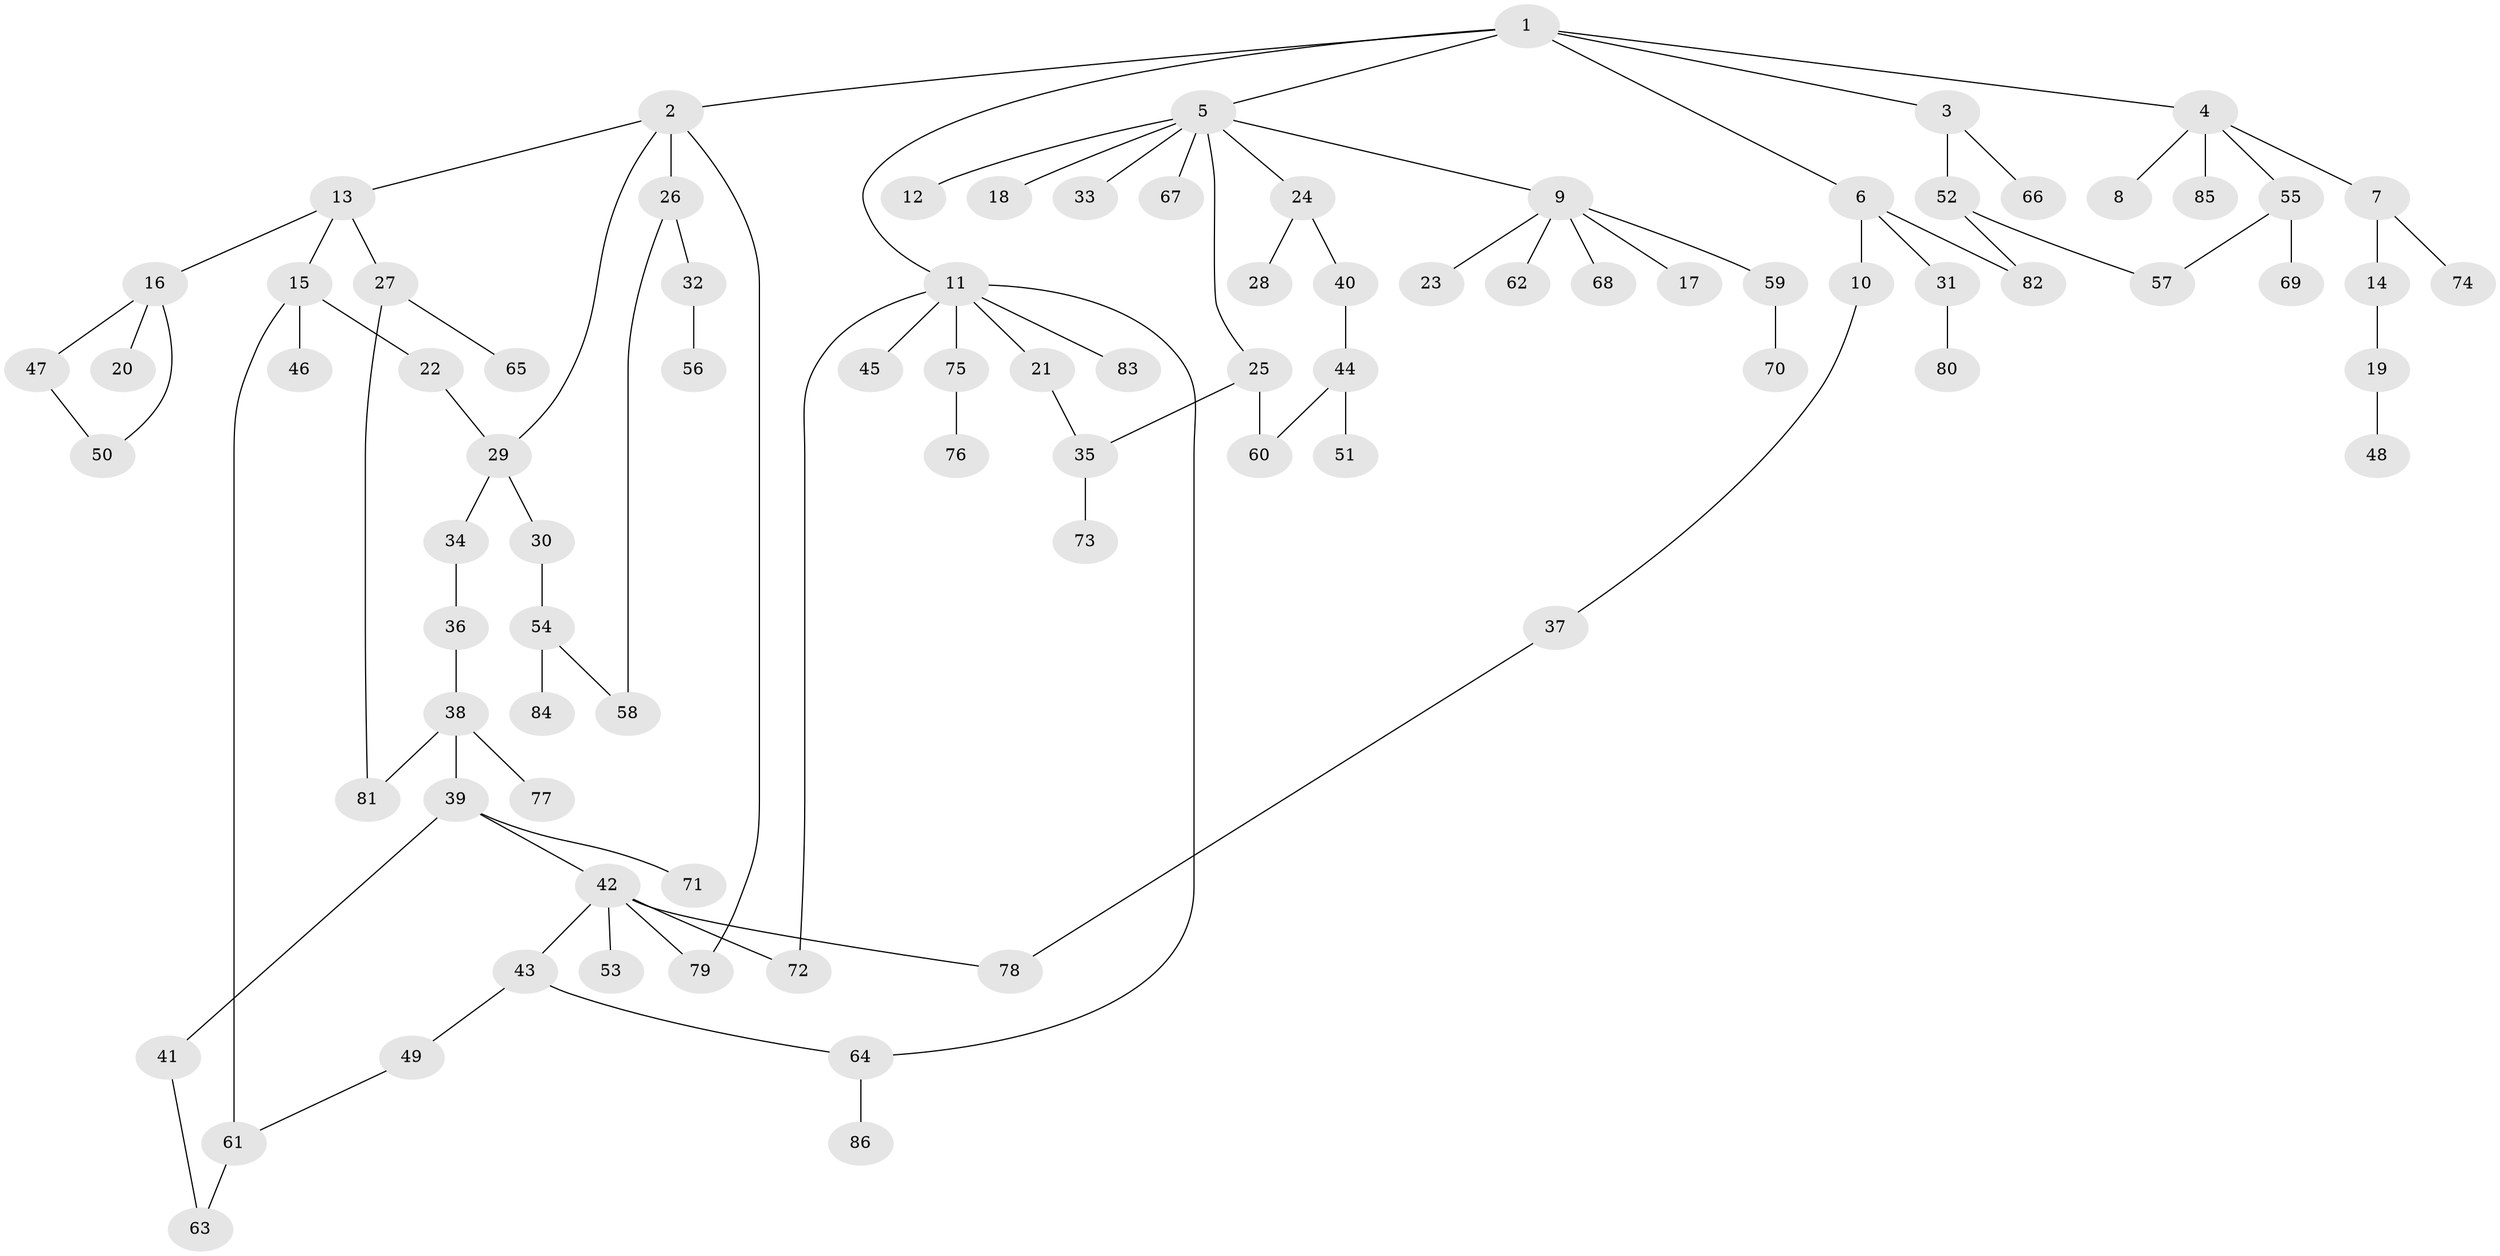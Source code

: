 // Generated by graph-tools (version 1.1) at 2025/42/03/09/25 04:42:40]
// undirected, 86 vertices, 99 edges
graph export_dot {
graph [start="1"]
  node [color=gray90,style=filled];
  1;
  2;
  3;
  4;
  5;
  6;
  7;
  8;
  9;
  10;
  11;
  12;
  13;
  14;
  15;
  16;
  17;
  18;
  19;
  20;
  21;
  22;
  23;
  24;
  25;
  26;
  27;
  28;
  29;
  30;
  31;
  32;
  33;
  34;
  35;
  36;
  37;
  38;
  39;
  40;
  41;
  42;
  43;
  44;
  45;
  46;
  47;
  48;
  49;
  50;
  51;
  52;
  53;
  54;
  55;
  56;
  57;
  58;
  59;
  60;
  61;
  62;
  63;
  64;
  65;
  66;
  67;
  68;
  69;
  70;
  71;
  72;
  73;
  74;
  75;
  76;
  77;
  78;
  79;
  80;
  81;
  82;
  83;
  84;
  85;
  86;
  1 -- 2;
  1 -- 3;
  1 -- 4;
  1 -- 5;
  1 -- 6;
  1 -- 11;
  2 -- 13;
  2 -- 26;
  2 -- 79;
  2 -- 29;
  3 -- 52;
  3 -- 66;
  4 -- 7;
  4 -- 8;
  4 -- 55;
  4 -- 85;
  5 -- 9;
  5 -- 12;
  5 -- 18;
  5 -- 24;
  5 -- 25;
  5 -- 33;
  5 -- 67;
  6 -- 10;
  6 -- 31;
  6 -- 82;
  7 -- 14;
  7 -- 74;
  9 -- 17;
  9 -- 23;
  9 -- 59;
  9 -- 62;
  9 -- 68;
  10 -- 37;
  11 -- 21;
  11 -- 45;
  11 -- 72;
  11 -- 75;
  11 -- 83;
  11 -- 64;
  13 -- 15;
  13 -- 16;
  13 -- 27;
  14 -- 19;
  15 -- 22;
  15 -- 46;
  15 -- 61;
  16 -- 20;
  16 -- 47;
  16 -- 50;
  19 -- 48;
  21 -- 35;
  22 -- 29;
  24 -- 28;
  24 -- 40;
  25 -- 60;
  25 -- 35;
  26 -- 32;
  26 -- 58;
  27 -- 65;
  27 -- 81;
  29 -- 30;
  29 -- 34;
  30 -- 54;
  31 -- 80;
  32 -- 56;
  34 -- 36;
  35 -- 73;
  36 -- 38;
  37 -- 78;
  38 -- 39;
  38 -- 77;
  38 -- 81;
  39 -- 41;
  39 -- 42;
  39 -- 71;
  40 -- 44;
  41 -- 63;
  42 -- 43;
  42 -- 53;
  42 -- 72;
  42 -- 78;
  42 -- 79;
  43 -- 49;
  43 -- 64;
  44 -- 51;
  44 -- 60;
  47 -- 50;
  49 -- 61;
  52 -- 57;
  52 -- 82;
  54 -- 58;
  54 -- 84;
  55 -- 69;
  55 -- 57;
  59 -- 70;
  61 -- 63;
  64 -- 86;
  75 -- 76;
}
